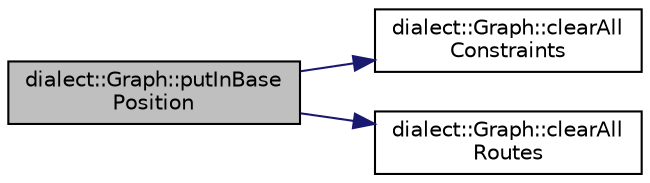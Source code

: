 digraph "dialect::Graph::putInBasePosition"
{
  edge [fontname="Helvetica",fontsize="10",labelfontname="Helvetica",labelfontsize="10"];
  node [fontname="Helvetica",fontsize="10",shape=record];
  rankdir="LR";
  Node124 [label="dialect::Graph::putInBase\lPosition",height=0.2,width=0.4,color="black", fillcolor="grey75", style="filled", fontcolor="black"];
  Node124 -> Node125 [color="midnightblue",fontsize="10",style="solid",fontname="Helvetica"];
  Node125 [label="dialect::Graph::clearAll\lConstraints",height=0.2,width=0.4,color="black", fillcolor="white", style="filled",URL="$classdialect_1_1Graph.html#a81ea4aa3163fe4e2bb2fa3855527d3ea",tooltip="Clear all constraints in this Graph&#39;s SepMatrix. "];
  Node124 -> Node126 [color="midnightblue",fontsize="10",style="solid",fontname="Helvetica"];
  Node126 [label="dialect::Graph::clearAll\lRoutes",height=0.2,width=0.4,color="black", fillcolor="white", style="filled",URL="$classdialect_1_1Graph.html#ae3f0d0c395e0a15abf44b78a2bd42c25",tooltip="Clear all Edge routes. "];
}
